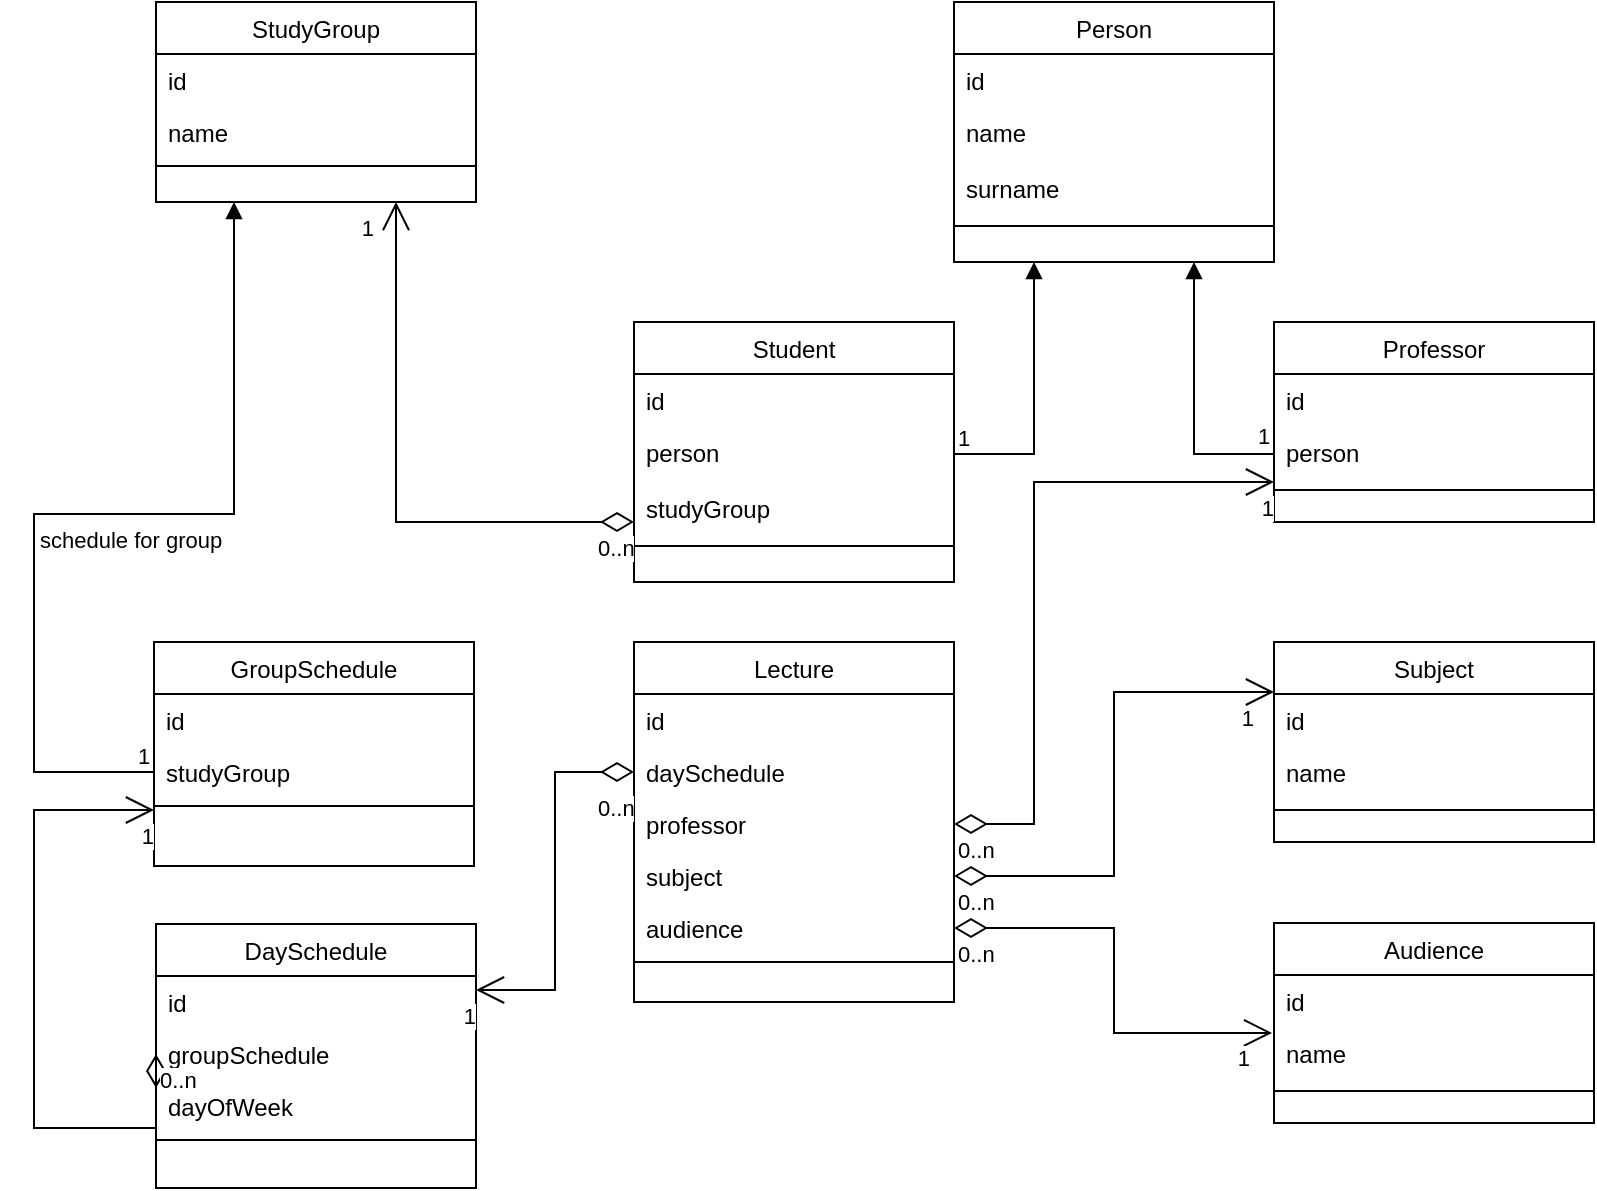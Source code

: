 <mxfile version="16.0.0" type="github">
  <diagram id="C5RBs43oDa-KdzZeNtuy" name="Page-1">
    <mxGraphModel dx="946" dy="564" grid="1" gridSize="10" guides="1" tooltips="1" connect="1" arrows="1" fold="1" page="1" pageScale="1" pageWidth="827" pageHeight="1169" math="0" shadow="0">
      <root>
        <mxCell id="WIyWlLk6GJQsqaUBKTNV-0" />
        <mxCell id="WIyWlLk6GJQsqaUBKTNV-1" parent="WIyWlLk6GJQsqaUBKTNV-0" />
        <mxCell id="zkfFHV4jXpPFQw0GAbJ--0" value="StudyGroup" style="swimlane;fontStyle=0;align=center;verticalAlign=top;childLayout=stackLayout;horizontal=1;startSize=26;horizontalStack=0;resizeParent=1;resizeLast=0;collapsible=1;marginBottom=0;rounded=0;shadow=0;strokeWidth=1;" parent="WIyWlLk6GJQsqaUBKTNV-1" vertex="1">
          <mxGeometry x="81" y="40" width="160" height="100" as="geometry">
            <mxRectangle x="230" y="140" width="160" height="26" as="alternateBounds" />
          </mxGeometry>
        </mxCell>
        <mxCell id="zkfFHV4jXpPFQw0GAbJ--1" value="id" style="text;align=left;verticalAlign=top;spacingLeft=4;spacingRight=4;overflow=hidden;rotatable=0;points=[[0,0.5],[1,0.5]];portConstraint=eastwest;" parent="zkfFHV4jXpPFQw0GAbJ--0" vertex="1">
          <mxGeometry y="26" width="160" height="26" as="geometry" />
        </mxCell>
        <mxCell id="zkfFHV4jXpPFQw0GAbJ--2" value="name" style="text;align=left;verticalAlign=top;spacingLeft=4;spacingRight=4;overflow=hidden;rotatable=0;points=[[0,0.5],[1,0.5]];portConstraint=eastwest;rounded=0;shadow=0;html=0;" parent="zkfFHV4jXpPFQw0GAbJ--0" vertex="1">
          <mxGeometry y="52" width="160" height="26" as="geometry" />
        </mxCell>
        <mxCell id="zkfFHV4jXpPFQw0GAbJ--4" value="" style="line;html=1;strokeWidth=1;align=left;verticalAlign=middle;spacingTop=-1;spacingLeft=3;spacingRight=3;rotatable=0;labelPosition=right;points=[];portConstraint=eastwest;" parent="zkfFHV4jXpPFQw0GAbJ--0" vertex="1">
          <mxGeometry y="78" width="160" height="8" as="geometry" />
        </mxCell>
        <mxCell id="zkfFHV4jXpPFQw0GAbJ--6" value="Student" style="swimlane;fontStyle=0;align=center;verticalAlign=top;childLayout=stackLayout;horizontal=1;startSize=26;horizontalStack=0;resizeParent=1;resizeLast=0;collapsible=1;marginBottom=0;rounded=0;shadow=0;strokeWidth=1;" parent="WIyWlLk6GJQsqaUBKTNV-1" vertex="1">
          <mxGeometry x="320" y="200" width="160" height="130" as="geometry">
            <mxRectangle x="130" y="380" width="160" height="26" as="alternateBounds" />
          </mxGeometry>
        </mxCell>
        <mxCell id="zkfFHV4jXpPFQw0GAbJ--7" value="id" style="text;align=left;verticalAlign=top;spacingLeft=4;spacingRight=4;overflow=hidden;rotatable=0;points=[[0,0.5],[1,0.5]];portConstraint=eastwest;" parent="zkfFHV4jXpPFQw0GAbJ--6" vertex="1">
          <mxGeometry y="26" width="160" height="26" as="geometry" />
        </mxCell>
        <mxCell id="zkfFHV4jXpPFQw0GAbJ--8" value="person" style="text;align=left;verticalAlign=top;spacingLeft=4;spacingRight=4;overflow=hidden;rotatable=0;points=[[0,0.5],[1,0.5]];portConstraint=eastwest;rounded=0;shadow=0;html=0;" parent="zkfFHV4jXpPFQw0GAbJ--6" vertex="1">
          <mxGeometry y="52" width="160" height="28" as="geometry" />
        </mxCell>
        <mxCell id="ZBiW8tiK81gAfzIAbEuC-8" value="studyGroup" style="text;align=left;verticalAlign=top;spacingLeft=4;spacingRight=4;overflow=hidden;rotatable=0;points=[[0,0.5],[1,0.5]];portConstraint=eastwest;rounded=0;shadow=0;html=0;" parent="zkfFHV4jXpPFQw0GAbJ--6" vertex="1">
          <mxGeometry y="80" width="160" height="28" as="geometry" />
        </mxCell>
        <mxCell id="ZBiW8tiK81gAfzIAbEuC-3" value="" style="line;html=1;strokeWidth=1;align=left;verticalAlign=middle;spacingTop=-1;spacingLeft=3;spacingRight=3;rotatable=0;labelPosition=right;points=[];portConstraint=eastwest;" parent="zkfFHV4jXpPFQw0GAbJ--6" vertex="1">
          <mxGeometry y="108" width="160" height="8" as="geometry" />
        </mxCell>
        <mxCell id="zkfFHV4jXpPFQw0GAbJ--13" value="Subject" style="swimlane;fontStyle=0;align=center;verticalAlign=top;childLayout=stackLayout;horizontal=1;startSize=26;horizontalStack=0;resizeParent=1;resizeLast=0;collapsible=1;marginBottom=0;rounded=0;shadow=0;strokeWidth=1;" parent="WIyWlLk6GJQsqaUBKTNV-1" vertex="1">
          <mxGeometry x="640" y="360" width="160" height="100" as="geometry">
            <mxRectangle x="340" y="380" width="170" height="26" as="alternateBounds" />
          </mxGeometry>
        </mxCell>
        <mxCell id="zkfFHV4jXpPFQw0GAbJ--14" value="id" style="text;align=left;verticalAlign=top;spacingLeft=4;spacingRight=4;overflow=hidden;rotatable=0;points=[[0,0.5],[1,0.5]];portConstraint=eastwest;" parent="zkfFHV4jXpPFQw0GAbJ--13" vertex="1">
          <mxGeometry y="26" width="160" height="26" as="geometry" />
        </mxCell>
        <mxCell id="ZBiW8tiK81gAfzIAbEuC-2" value="name" style="text;align=left;verticalAlign=top;spacingLeft=4;spacingRight=4;overflow=hidden;rotatable=0;points=[[0,0.5],[1,0.5]];portConstraint=eastwest;rounded=0;shadow=0;html=0;" parent="zkfFHV4jXpPFQw0GAbJ--13" vertex="1">
          <mxGeometry y="52" width="160" height="28" as="geometry" />
        </mxCell>
        <mxCell id="zkfFHV4jXpPFQw0GAbJ--15" value="" style="line;html=1;strokeWidth=1;align=left;verticalAlign=middle;spacingTop=-1;spacingLeft=3;spacingRight=3;rotatable=0;labelPosition=right;points=[];portConstraint=eastwest;" parent="zkfFHV4jXpPFQw0GAbJ--13" vertex="1">
          <mxGeometry y="80" width="160" height="8" as="geometry" />
        </mxCell>
        <mxCell id="zkfFHV4jXpPFQw0GAbJ--17" value="Lecture" style="swimlane;fontStyle=0;align=center;verticalAlign=top;childLayout=stackLayout;horizontal=1;startSize=26;horizontalStack=0;resizeParent=1;resizeLast=0;collapsible=1;marginBottom=0;rounded=0;shadow=0;strokeWidth=1;" parent="WIyWlLk6GJQsqaUBKTNV-1" vertex="1">
          <mxGeometry x="320" y="360" width="160" height="180" as="geometry">
            <mxRectangle x="40" y="270" width="160" height="26" as="alternateBounds" />
          </mxGeometry>
        </mxCell>
        <mxCell id="zkfFHV4jXpPFQw0GAbJ--18" value="id" style="text;align=left;verticalAlign=top;spacingLeft=4;spacingRight=4;overflow=hidden;rotatable=0;points=[[0,0.5],[1,0.5]];portConstraint=eastwest;" parent="zkfFHV4jXpPFQw0GAbJ--17" vertex="1">
          <mxGeometry y="26" width="160" height="26" as="geometry" />
        </mxCell>
        <mxCell id="zkfFHV4jXpPFQw0GAbJ--19" value="daySchedule" style="text;align=left;verticalAlign=top;spacingLeft=4;spacingRight=4;overflow=hidden;rotatable=0;points=[[0,0.5],[1,0.5]];portConstraint=eastwest;rounded=0;shadow=0;html=0;" parent="zkfFHV4jXpPFQw0GAbJ--17" vertex="1">
          <mxGeometry y="52" width="160" height="26" as="geometry" />
        </mxCell>
        <mxCell id="ZBiW8tiK81gAfzIAbEuC-9" value="professor" style="text;align=left;verticalAlign=top;spacingLeft=4;spacingRight=4;overflow=hidden;rotatable=0;points=[[0,0.5],[1,0.5]];portConstraint=eastwest;rounded=0;shadow=0;html=0;" parent="zkfFHV4jXpPFQw0GAbJ--17" vertex="1">
          <mxGeometry y="78" width="160" height="26" as="geometry" />
        </mxCell>
        <mxCell id="zkfFHV4jXpPFQw0GAbJ--20" value="subject" style="text;align=left;verticalAlign=top;spacingLeft=4;spacingRight=4;overflow=hidden;rotatable=0;points=[[0,0.5],[1,0.5]];portConstraint=eastwest;rounded=0;shadow=0;html=0;" parent="zkfFHV4jXpPFQw0GAbJ--17" vertex="1">
          <mxGeometry y="104" width="160" height="26" as="geometry" />
        </mxCell>
        <mxCell id="zkfFHV4jXpPFQw0GAbJ--21" value="audience" style="text;align=left;verticalAlign=top;spacingLeft=4;spacingRight=4;overflow=hidden;rotatable=0;points=[[0,0.5],[1,0.5]];portConstraint=eastwest;rounded=0;shadow=0;html=0;" parent="zkfFHV4jXpPFQw0GAbJ--17" vertex="1">
          <mxGeometry y="130" width="160" height="26" as="geometry" />
        </mxCell>
        <mxCell id="zkfFHV4jXpPFQw0GAbJ--23" value="" style="line;html=1;strokeWidth=1;align=left;verticalAlign=middle;spacingTop=-1;spacingLeft=3;spacingRight=3;rotatable=0;labelPosition=right;points=[];portConstraint=eastwest;" parent="zkfFHV4jXpPFQw0GAbJ--17" vertex="1">
          <mxGeometry y="156" width="160" height="8" as="geometry" />
        </mxCell>
        <mxCell id="ZBiW8tiK81gAfzIAbEuC-4" value="Audience" style="swimlane;fontStyle=0;align=center;verticalAlign=top;childLayout=stackLayout;horizontal=1;startSize=26;horizontalStack=0;resizeParent=1;resizeLast=0;collapsible=1;marginBottom=0;rounded=0;shadow=0;strokeWidth=1;" parent="WIyWlLk6GJQsqaUBKTNV-1" vertex="1">
          <mxGeometry x="640" y="500.5" width="160" height="100" as="geometry">
            <mxRectangle x="340" y="380" width="170" height="26" as="alternateBounds" />
          </mxGeometry>
        </mxCell>
        <mxCell id="ZBiW8tiK81gAfzIAbEuC-5" value="id" style="text;align=left;verticalAlign=top;spacingLeft=4;spacingRight=4;overflow=hidden;rotatable=0;points=[[0,0.5],[1,0.5]];portConstraint=eastwest;" parent="ZBiW8tiK81gAfzIAbEuC-4" vertex="1">
          <mxGeometry y="26" width="160" height="26" as="geometry" />
        </mxCell>
        <mxCell id="ZBiW8tiK81gAfzIAbEuC-6" value="name" style="text;align=left;verticalAlign=top;spacingLeft=4;spacingRight=4;overflow=hidden;rotatable=0;points=[[0,0.5],[1,0.5]];portConstraint=eastwest;rounded=0;shadow=0;html=0;" parent="ZBiW8tiK81gAfzIAbEuC-4" vertex="1">
          <mxGeometry y="52" width="160" height="28" as="geometry" />
        </mxCell>
        <mxCell id="ZBiW8tiK81gAfzIAbEuC-7" value="" style="line;html=1;strokeWidth=1;align=left;verticalAlign=middle;spacingTop=-1;spacingLeft=3;spacingRight=3;rotatable=0;labelPosition=right;points=[];portConstraint=eastwest;" parent="ZBiW8tiK81gAfzIAbEuC-4" vertex="1">
          <mxGeometry y="80" width="160" height="8" as="geometry" />
        </mxCell>
        <mxCell id="wHeLWgzqAec18PbtGZoy-6" value="" style="endArrow=open;html=1;endSize=12;startArrow=diamondThin;startSize=14;startFill=0;edgeStyle=orthogonalEdgeStyle;rounded=0;entryX=0;entryY=0.25;entryDx=0;entryDy=0;" parent="WIyWlLk6GJQsqaUBKTNV-1" source="zkfFHV4jXpPFQw0GAbJ--20" target="zkfFHV4jXpPFQw0GAbJ--13" edge="1">
          <mxGeometry relative="1" as="geometry">
            <mxPoint x="370" y="380" as="sourcePoint" />
            <mxPoint x="510" y="280" as="targetPoint" />
          </mxGeometry>
        </mxCell>
        <mxCell id="wHeLWgzqAec18PbtGZoy-7" value="0..n" style="edgeLabel;resizable=0;html=1;align=left;verticalAlign=top;" parent="wHeLWgzqAec18PbtGZoy-6" connectable="0" vertex="1">
          <mxGeometry x="-1" relative="1" as="geometry" />
        </mxCell>
        <mxCell id="wHeLWgzqAec18PbtGZoy-8" value="1" style="edgeLabel;resizable=0;html=1;align=right;verticalAlign=top;" parent="wHeLWgzqAec18PbtGZoy-6" connectable="0" vertex="1">
          <mxGeometry x="1" relative="1" as="geometry">
            <mxPoint x="-10" as="offset" />
          </mxGeometry>
        </mxCell>
        <mxCell id="wHeLWgzqAec18PbtGZoy-9" value="" style="endArrow=open;html=1;endSize=12;startArrow=diamondThin;startSize=14;startFill=0;edgeStyle=orthogonalEdgeStyle;rounded=0;entryX=-0.006;entryY=1.115;entryDx=0;entryDy=0;entryPerimeter=0;" parent="WIyWlLk6GJQsqaUBKTNV-1" source="zkfFHV4jXpPFQw0GAbJ--21" target="ZBiW8tiK81gAfzIAbEuC-5" edge="1">
          <mxGeometry relative="1" as="geometry">
            <mxPoint x="410" y="420" as="sourcePoint" />
            <mxPoint x="570" y="420" as="targetPoint" />
          </mxGeometry>
        </mxCell>
        <mxCell id="wHeLWgzqAec18PbtGZoy-10" value="0..n" style="edgeLabel;resizable=0;html=1;align=left;verticalAlign=top;" parent="wHeLWgzqAec18PbtGZoy-9" connectable="0" vertex="1">
          <mxGeometry x="-1" relative="1" as="geometry" />
        </mxCell>
        <mxCell id="wHeLWgzqAec18PbtGZoy-11" value="1" style="edgeLabel;resizable=0;html=1;align=right;verticalAlign=top;" parent="wHeLWgzqAec18PbtGZoy-9" connectable="0" vertex="1">
          <mxGeometry x="1" relative="1" as="geometry">
            <mxPoint x="-10" as="offset" />
          </mxGeometry>
        </mxCell>
        <mxCell id="QOIhF5GQYa2GGl8REqSU-0" value="Person" style="swimlane;fontStyle=0;align=center;verticalAlign=top;childLayout=stackLayout;horizontal=1;startSize=26;horizontalStack=0;resizeParent=1;resizeLast=0;collapsible=1;marginBottom=0;rounded=0;shadow=0;strokeWidth=1;" parent="WIyWlLk6GJQsqaUBKTNV-1" vertex="1">
          <mxGeometry x="480" y="40" width="160" height="130" as="geometry">
            <mxRectangle x="340" y="380" width="170" height="26" as="alternateBounds" />
          </mxGeometry>
        </mxCell>
        <mxCell id="QOIhF5GQYa2GGl8REqSU-1" value="id" style="text;align=left;verticalAlign=top;spacingLeft=4;spacingRight=4;overflow=hidden;rotatable=0;points=[[0,0.5],[1,0.5]];portConstraint=eastwest;" parent="QOIhF5GQYa2GGl8REqSU-0" vertex="1">
          <mxGeometry y="26" width="160" height="26" as="geometry" />
        </mxCell>
        <mxCell id="QOIhF5GQYa2GGl8REqSU-2" value="name" style="text;align=left;verticalAlign=top;spacingLeft=4;spacingRight=4;overflow=hidden;rotatable=0;points=[[0,0.5],[1,0.5]];portConstraint=eastwest;rounded=0;shadow=0;html=0;" parent="QOIhF5GQYa2GGl8REqSU-0" vertex="1">
          <mxGeometry y="52" width="160" height="28" as="geometry" />
        </mxCell>
        <mxCell id="QOIhF5GQYa2GGl8REqSU-4" value="surname" style="text;align=left;verticalAlign=top;spacingLeft=4;spacingRight=4;overflow=hidden;rotatable=0;points=[[0,0.5],[1,0.5]];portConstraint=eastwest;rounded=0;shadow=0;html=0;" parent="QOIhF5GQYa2GGl8REqSU-0" vertex="1">
          <mxGeometry y="80" width="160" height="28" as="geometry" />
        </mxCell>
        <mxCell id="QOIhF5GQYa2GGl8REqSU-3" value="" style="line;html=1;strokeWidth=1;align=left;verticalAlign=middle;spacingTop=-1;spacingLeft=3;spacingRight=3;rotatable=0;labelPosition=right;points=[];portConstraint=eastwest;" parent="QOIhF5GQYa2GGl8REqSU-0" vertex="1">
          <mxGeometry y="108" width="160" height="8" as="geometry" />
        </mxCell>
        <mxCell id="QOIhF5GQYa2GGl8REqSU-5" value="" style="endArrow=block;endFill=1;html=1;edgeStyle=orthogonalEdgeStyle;align=left;verticalAlign=top;rounded=0;entryX=0.25;entryY=1;entryDx=0;entryDy=0;" parent="WIyWlLk6GJQsqaUBKTNV-1" source="zkfFHV4jXpPFQw0GAbJ--8" target="QOIhF5GQYa2GGl8REqSU-0" edge="1">
          <mxGeometry x="-1" relative="1" as="geometry">
            <mxPoint x="160" y="100" as="sourcePoint" />
            <mxPoint x="340" y="190" as="targetPoint" />
          </mxGeometry>
        </mxCell>
        <mxCell id="QOIhF5GQYa2GGl8REqSU-6" value="1" style="edgeLabel;resizable=0;html=1;align=left;verticalAlign=bottom;" parent="QOIhF5GQYa2GGl8REqSU-5" connectable="0" vertex="1">
          <mxGeometry x="-1" relative="1" as="geometry" />
        </mxCell>
        <mxCell id="QOIhF5GQYa2GGl8REqSU-7" value="Professor" style="swimlane;fontStyle=0;align=center;verticalAlign=top;childLayout=stackLayout;horizontal=1;startSize=26;horizontalStack=0;resizeParent=1;resizeLast=0;collapsible=1;marginBottom=0;rounded=0;shadow=0;strokeWidth=1;" parent="WIyWlLk6GJQsqaUBKTNV-1" vertex="1">
          <mxGeometry x="640" y="200" width="160" height="100" as="geometry">
            <mxRectangle x="340" y="380" width="170" height="26" as="alternateBounds" />
          </mxGeometry>
        </mxCell>
        <mxCell id="QOIhF5GQYa2GGl8REqSU-8" value="id" style="text;align=left;verticalAlign=top;spacingLeft=4;spacingRight=4;overflow=hidden;rotatable=0;points=[[0,0.5],[1,0.5]];portConstraint=eastwest;" parent="QOIhF5GQYa2GGl8REqSU-7" vertex="1">
          <mxGeometry y="26" width="160" height="26" as="geometry" />
        </mxCell>
        <mxCell id="QOIhF5GQYa2GGl8REqSU-9" value="person" style="text;align=left;verticalAlign=top;spacingLeft=4;spacingRight=4;overflow=hidden;rotatable=0;points=[[0,0.5],[1,0.5]];portConstraint=eastwest;rounded=0;shadow=0;html=0;" parent="QOIhF5GQYa2GGl8REqSU-7" vertex="1">
          <mxGeometry y="52" width="160" height="28" as="geometry" />
        </mxCell>
        <mxCell id="QOIhF5GQYa2GGl8REqSU-10" value="" style="line;html=1;strokeWidth=1;align=left;verticalAlign=middle;spacingTop=-1;spacingLeft=3;spacingRight=3;rotatable=0;labelPosition=right;points=[];portConstraint=eastwest;" parent="QOIhF5GQYa2GGl8REqSU-7" vertex="1">
          <mxGeometry y="80" width="160" height="8" as="geometry" />
        </mxCell>
        <mxCell id="QOIhF5GQYa2GGl8REqSU-11" value="" style="endArrow=block;endFill=1;html=1;edgeStyle=orthogonalEdgeStyle;align=left;verticalAlign=top;rounded=0;entryX=0.75;entryY=1;entryDx=0;entryDy=0;" parent="WIyWlLk6GJQsqaUBKTNV-1" source="QOIhF5GQYa2GGl8REqSU-9" target="QOIhF5GQYa2GGl8REqSU-0" edge="1">
          <mxGeometry x="-1" relative="1" as="geometry">
            <mxPoint x="630" y="260" as="sourcePoint" />
            <mxPoint x="600" y="80" as="targetPoint" />
          </mxGeometry>
        </mxCell>
        <mxCell id="QOIhF5GQYa2GGl8REqSU-12" value="1" style="edgeLabel;resizable=0;html=1;align=left;verticalAlign=bottom;" parent="QOIhF5GQYa2GGl8REqSU-11" connectable="0" vertex="1">
          <mxGeometry x="-1" relative="1" as="geometry">
            <mxPoint x="-10" y="-1" as="offset" />
          </mxGeometry>
        </mxCell>
        <mxCell id="QOIhF5GQYa2GGl8REqSU-13" value="GroupSchedule" style="swimlane;fontStyle=0;align=center;verticalAlign=top;childLayout=stackLayout;horizontal=1;startSize=26;horizontalStack=0;resizeParent=1;resizeLast=0;collapsible=1;marginBottom=0;rounded=0;shadow=0;strokeWidth=1;" parent="WIyWlLk6GJQsqaUBKTNV-1" vertex="1">
          <mxGeometry x="80" y="360" width="160" height="112" as="geometry">
            <mxRectangle x="230" y="140" width="160" height="26" as="alternateBounds" />
          </mxGeometry>
        </mxCell>
        <mxCell id="QOIhF5GQYa2GGl8REqSU-14" value="id" style="text;align=left;verticalAlign=top;spacingLeft=4;spacingRight=4;overflow=hidden;rotatable=0;points=[[0,0.5],[1,0.5]];portConstraint=eastwest;" parent="QOIhF5GQYa2GGl8REqSU-13" vertex="1">
          <mxGeometry y="26" width="160" height="26" as="geometry" />
        </mxCell>
        <mxCell id="QOIhF5GQYa2GGl8REqSU-31" value="studyGroup" style="text;align=left;verticalAlign=top;spacingLeft=4;spacingRight=4;overflow=hidden;rotatable=0;points=[[0,0.5],[1,0.5]];portConstraint=eastwest;rounded=0;shadow=0;html=0;" parent="QOIhF5GQYa2GGl8REqSU-13" vertex="1">
          <mxGeometry y="52" width="160" height="26" as="geometry" />
        </mxCell>
        <mxCell id="QOIhF5GQYa2GGl8REqSU-16" value="" style="line;html=1;strokeWidth=1;align=left;verticalAlign=middle;spacingTop=-1;spacingLeft=3;spacingRight=3;rotatable=0;labelPosition=right;points=[];portConstraint=eastwest;" parent="QOIhF5GQYa2GGl8REqSU-13" vertex="1">
          <mxGeometry y="78" width="160" height="8" as="geometry" />
        </mxCell>
        <mxCell id="QOIhF5GQYa2GGl8REqSU-18" value="schedule for group" style="endArrow=block;endFill=1;html=1;edgeStyle=orthogonalEdgeStyle;align=left;verticalAlign=top;rounded=0;entryX=0.25;entryY=1;entryDx=0;entryDy=0;" parent="WIyWlLk6GJQsqaUBKTNV-1" source="QOIhF5GQYa2GGl8REqSU-31" target="zkfFHV4jXpPFQw0GAbJ--0" edge="1">
          <mxGeometry x="-0.151" relative="1" as="geometry">
            <mxPoint x="80" y="451" as="sourcePoint" />
            <mxPoint x="210" y="390" as="targetPoint" />
            <Array as="points">
              <mxPoint x="20" y="425" />
              <mxPoint x="20" y="296" />
              <mxPoint x="120" y="296" />
            </Array>
            <mxPoint as="offset" />
          </mxGeometry>
        </mxCell>
        <mxCell id="QOIhF5GQYa2GGl8REqSU-19" value="1" style="edgeLabel;resizable=0;html=1;align=left;verticalAlign=bottom;" parent="QOIhF5GQYa2GGl8REqSU-18" connectable="0" vertex="1">
          <mxGeometry x="-1" relative="1" as="geometry">
            <mxPoint x="-10" as="offset" />
          </mxGeometry>
        </mxCell>
        <mxCell id="QOIhF5GQYa2GGl8REqSU-20" value="DaySchedule" style="swimlane;fontStyle=0;align=center;verticalAlign=top;childLayout=stackLayout;horizontal=1;startSize=26;horizontalStack=0;resizeParent=1;resizeLast=0;collapsible=1;marginBottom=0;rounded=0;shadow=0;strokeWidth=1;" parent="WIyWlLk6GJQsqaUBKTNV-1" vertex="1">
          <mxGeometry x="81" y="501" width="160" height="132" as="geometry">
            <mxRectangle x="230" y="140" width="160" height="26" as="alternateBounds" />
          </mxGeometry>
        </mxCell>
        <mxCell id="QOIhF5GQYa2GGl8REqSU-21" value="id" style="text;align=left;verticalAlign=top;spacingLeft=4;spacingRight=4;overflow=hidden;rotatable=0;points=[[0,0.5],[1,0.5]];portConstraint=eastwest;" parent="QOIhF5GQYa2GGl8REqSU-20" vertex="1">
          <mxGeometry y="26" width="160" height="26" as="geometry" />
        </mxCell>
        <mxCell id="QOIhF5GQYa2GGl8REqSU-22" value="groupSchedule" style="text;align=left;verticalAlign=top;spacingLeft=4;spacingRight=4;overflow=hidden;rotatable=0;points=[[0,0.5],[1,0.5]];portConstraint=eastwest;rounded=0;shadow=0;html=0;" parent="QOIhF5GQYa2GGl8REqSU-20" vertex="1">
          <mxGeometry y="52" width="160" height="26" as="geometry" />
        </mxCell>
        <mxCell id="QOIhF5GQYa2GGl8REqSU-24" value="dayOfWeek" style="text;align=left;verticalAlign=top;spacingLeft=4;spacingRight=4;overflow=hidden;rotatable=0;points=[[0,0.5],[1,0.5]];portConstraint=eastwest;rounded=0;shadow=0;html=0;" parent="QOIhF5GQYa2GGl8REqSU-20" vertex="1">
          <mxGeometry y="78" width="160" height="26" as="geometry" />
        </mxCell>
        <mxCell id="QOIhF5GQYa2GGl8REqSU-23" value="" style="line;html=1;strokeWidth=1;align=left;verticalAlign=middle;spacingTop=-1;spacingLeft=3;spacingRight=3;rotatable=0;labelPosition=right;points=[];portConstraint=eastwest;" parent="QOIhF5GQYa2GGl8REqSU-20" vertex="1">
          <mxGeometry y="104" width="160" height="8" as="geometry" />
        </mxCell>
        <mxCell id="QOIhF5GQYa2GGl8REqSU-28" value="" style="endArrow=open;html=1;endSize=12;startArrow=diamondThin;startSize=14;startFill=0;edgeStyle=orthogonalEdgeStyle;rounded=0;exitX=1;exitY=0.5;exitDx=0;exitDy=0;" parent="WIyWlLk6GJQsqaUBKTNV-1" source="ZBiW8tiK81gAfzIAbEuC-9" target="QOIhF5GQYa2GGl8REqSU-7" edge="1">
          <mxGeometry relative="1" as="geometry">
            <mxPoint x="580" y="390" as="sourcePoint" />
            <mxPoint x="740" y="390" as="targetPoint" />
            <Array as="points">
              <mxPoint x="520" y="451" />
              <mxPoint x="520" y="280" />
            </Array>
          </mxGeometry>
        </mxCell>
        <mxCell id="QOIhF5GQYa2GGl8REqSU-29" value="0..n" style="edgeLabel;resizable=0;html=1;align=left;verticalAlign=top;" parent="QOIhF5GQYa2GGl8REqSU-28" connectable="0" vertex="1">
          <mxGeometry x="-1" relative="1" as="geometry" />
        </mxCell>
        <mxCell id="QOIhF5GQYa2GGl8REqSU-30" value="1" style="edgeLabel;resizable=0;html=1;align=right;verticalAlign=top;" parent="QOIhF5GQYa2GGl8REqSU-28" connectable="0" vertex="1">
          <mxGeometry x="1" relative="1" as="geometry" />
        </mxCell>
        <mxCell id="QOIhF5GQYa2GGl8REqSU-32" value="" style="endArrow=open;html=1;endSize=12;startArrow=diamondThin;startSize=14;startFill=0;edgeStyle=orthogonalEdgeStyle;rounded=0;entryX=0;entryY=0.75;entryDx=0;entryDy=0;exitX=0;exitY=0.5;exitDx=0;exitDy=0;" parent="WIyWlLk6GJQsqaUBKTNV-1" source="QOIhF5GQYa2GGl8REqSU-22" target="QOIhF5GQYa2GGl8REqSU-13" edge="1">
          <mxGeometry relative="1" as="geometry">
            <mxPoint x="60" y="670" as="sourcePoint" />
            <mxPoint x="220" y="670" as="targetPoint" />
            <Array as="points">
              <mxPoint x="20" y="603" />
              <mxPoint x="20" y="444" />
            </Array>
          </mxGeometry>
        </mxCell>
        <mxCell id="QOIhF5GQYa2GGl8REqSU-33" value="0..n" style="edgeLabel;resizable=0;html=1;align=left;verticalAlign=top;" parent="QOIhF5GQYa2GGl8REqSU-32" connectable="0" vertex="1">
          <mxGeometry x="-1" relative="1" as="geometry" />
        </mxCell>
        <mxCell id="QOIhF5GQYa2GGl8REqSU-34" value="1" style="edgeLabel;resizable=0;html=1;align=right;verticalAlign=top;" parent="QOIhF5GQYa2GGl8REqSU-32" connectable="0" vertex="1">
          <mxGeometry x="1" relative="1" as="geometry" />
        </mxCell>
        <mxCell id="QOIhF5GQYa2GGl8REqSU-35" value="" style="endArrow=open;html=1;endSize=12;startArrow=diamondThin;startSize=14;startFill=0;edgeStyle=orthogonalEdgeStyle;rounded=0;entryX=1;entryY=0.25;entryDx=0;entryDy=0;" parent="WIyWlLk6GJQsqaUBKTNV-1" source="zkfFHV4jXpPFQw0GAbJ--19" target="QOIhF5GQYa2GGl8REqSU-20" edge="1">
          <mxGeometry relative="1" as="geometry">
            <mxPoint x="340" y="700" as="sourcePoint" />
            <mxPoint x="500" y="700" as="targetPoint" />
          </mxGeometry>
        </mxCell>
        <mxCell id="QOIhF5GQYa2GGl8REqSU-36" value="0..n" style="edgeLabel;resizable=0;html=1;align=left;verticalAlign=top;" parent="QOIhF5GQYa2GGl8REqSU-35" connectable="0" vertex="1">
          <mxGeometry x="-1" relative="1" as="geometry">
            <mxPoint x="-20" y="5" as="offset" />
          </mxGeometry>
        </mxCell>
        <mxCell id="QOIhF5GQYa2GGl8REqSU-37" value="1" style="edgeLabel;resizable=0;html=1;align=right;verticalAlign=top;" parent="QOIhF5GQYa2GGl8REqSU-35" connectable="0" vertex="1">
          <mxGeometry x="1" relative="1" as="geometry" />
        </mxCell>
        <mxCell id="vM4hG7SJimC8iO46Upv6-12" value="" style="endArrow=open;html=1;endSize=12;startArrow=diamondThin;startSize=14;startFill=0;edgeStyle=orthogonalEdgeStyle;rounded=0;entryX=0.75;entryY=1;entryDx=0;entryDy=0;" edge="1" parent="WIyWlLk6GJQsqaUBKTNV-1" source="ZBiW8tiK81gAfzIAbEuC-8" target="zkfFHV4jXpPFQw0GAbJ--0">
          <mxGeometry relative="1" as="geometry">
            <mxPoint x="210" y="321" as="sourcePoint" />
            <mxPoint x="370" y="150" as="targetPoint" />
            <Array as="points">
              <mxPoint x="201" y="300" />
            </Array>
          </mxGeometry>
        </mxCell>
        <mxCell id="vM4hG7SJimC8iO46Upv6-13" value="0..n" style="edgeLabel;resizable=0;html=1;align=left;verticalAlign=top;" connectable="0" vertex="1" parent="vM4hG7SJimC8iO46Upv6-12">
          <mxGeometry x="-1" relative="1" as="geometry">
            <mxPoint x="-20" as="offset" />
          </mxGeometry>
        </mxCell>
        <mxCell id="vM4hG7SJimC8iO46Upv6-14" value="1" style="edgeLabel;resizable=0;html=1;align=right;verticalAlign=top;" connectable="0" vertex="1" parent="vM4hG7SJimC8iO46Upv6-12">
          <mxGeometry x="1" relative="1" as="geometry">
            <mxPoint x="-11" as="offset" />
          </mxGeometry>
        </mxCell>
      </root>
    </mxGraphModel>
  </diagram>
</mxfile>
